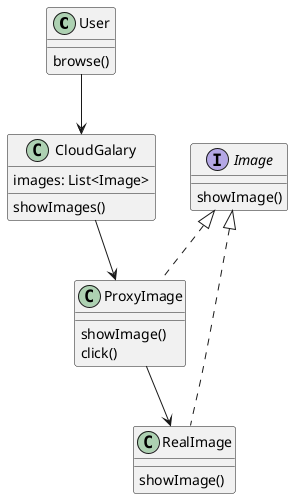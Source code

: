 @startuml
class User {
    browse()
}

class CloudGalary {
    images: List<Image> 
    showImages()
}

User --> CloudGalary

interface Image {
    showImage()
}

class ProxyImage {
    showImage()
    click()
}

CloudGalary --> ProxyImage

class RealImage {
    showImage()
}
Image <|.. ProxyImage
Image <|.. RealImage

ProxyImage --> RealImage

@enduml